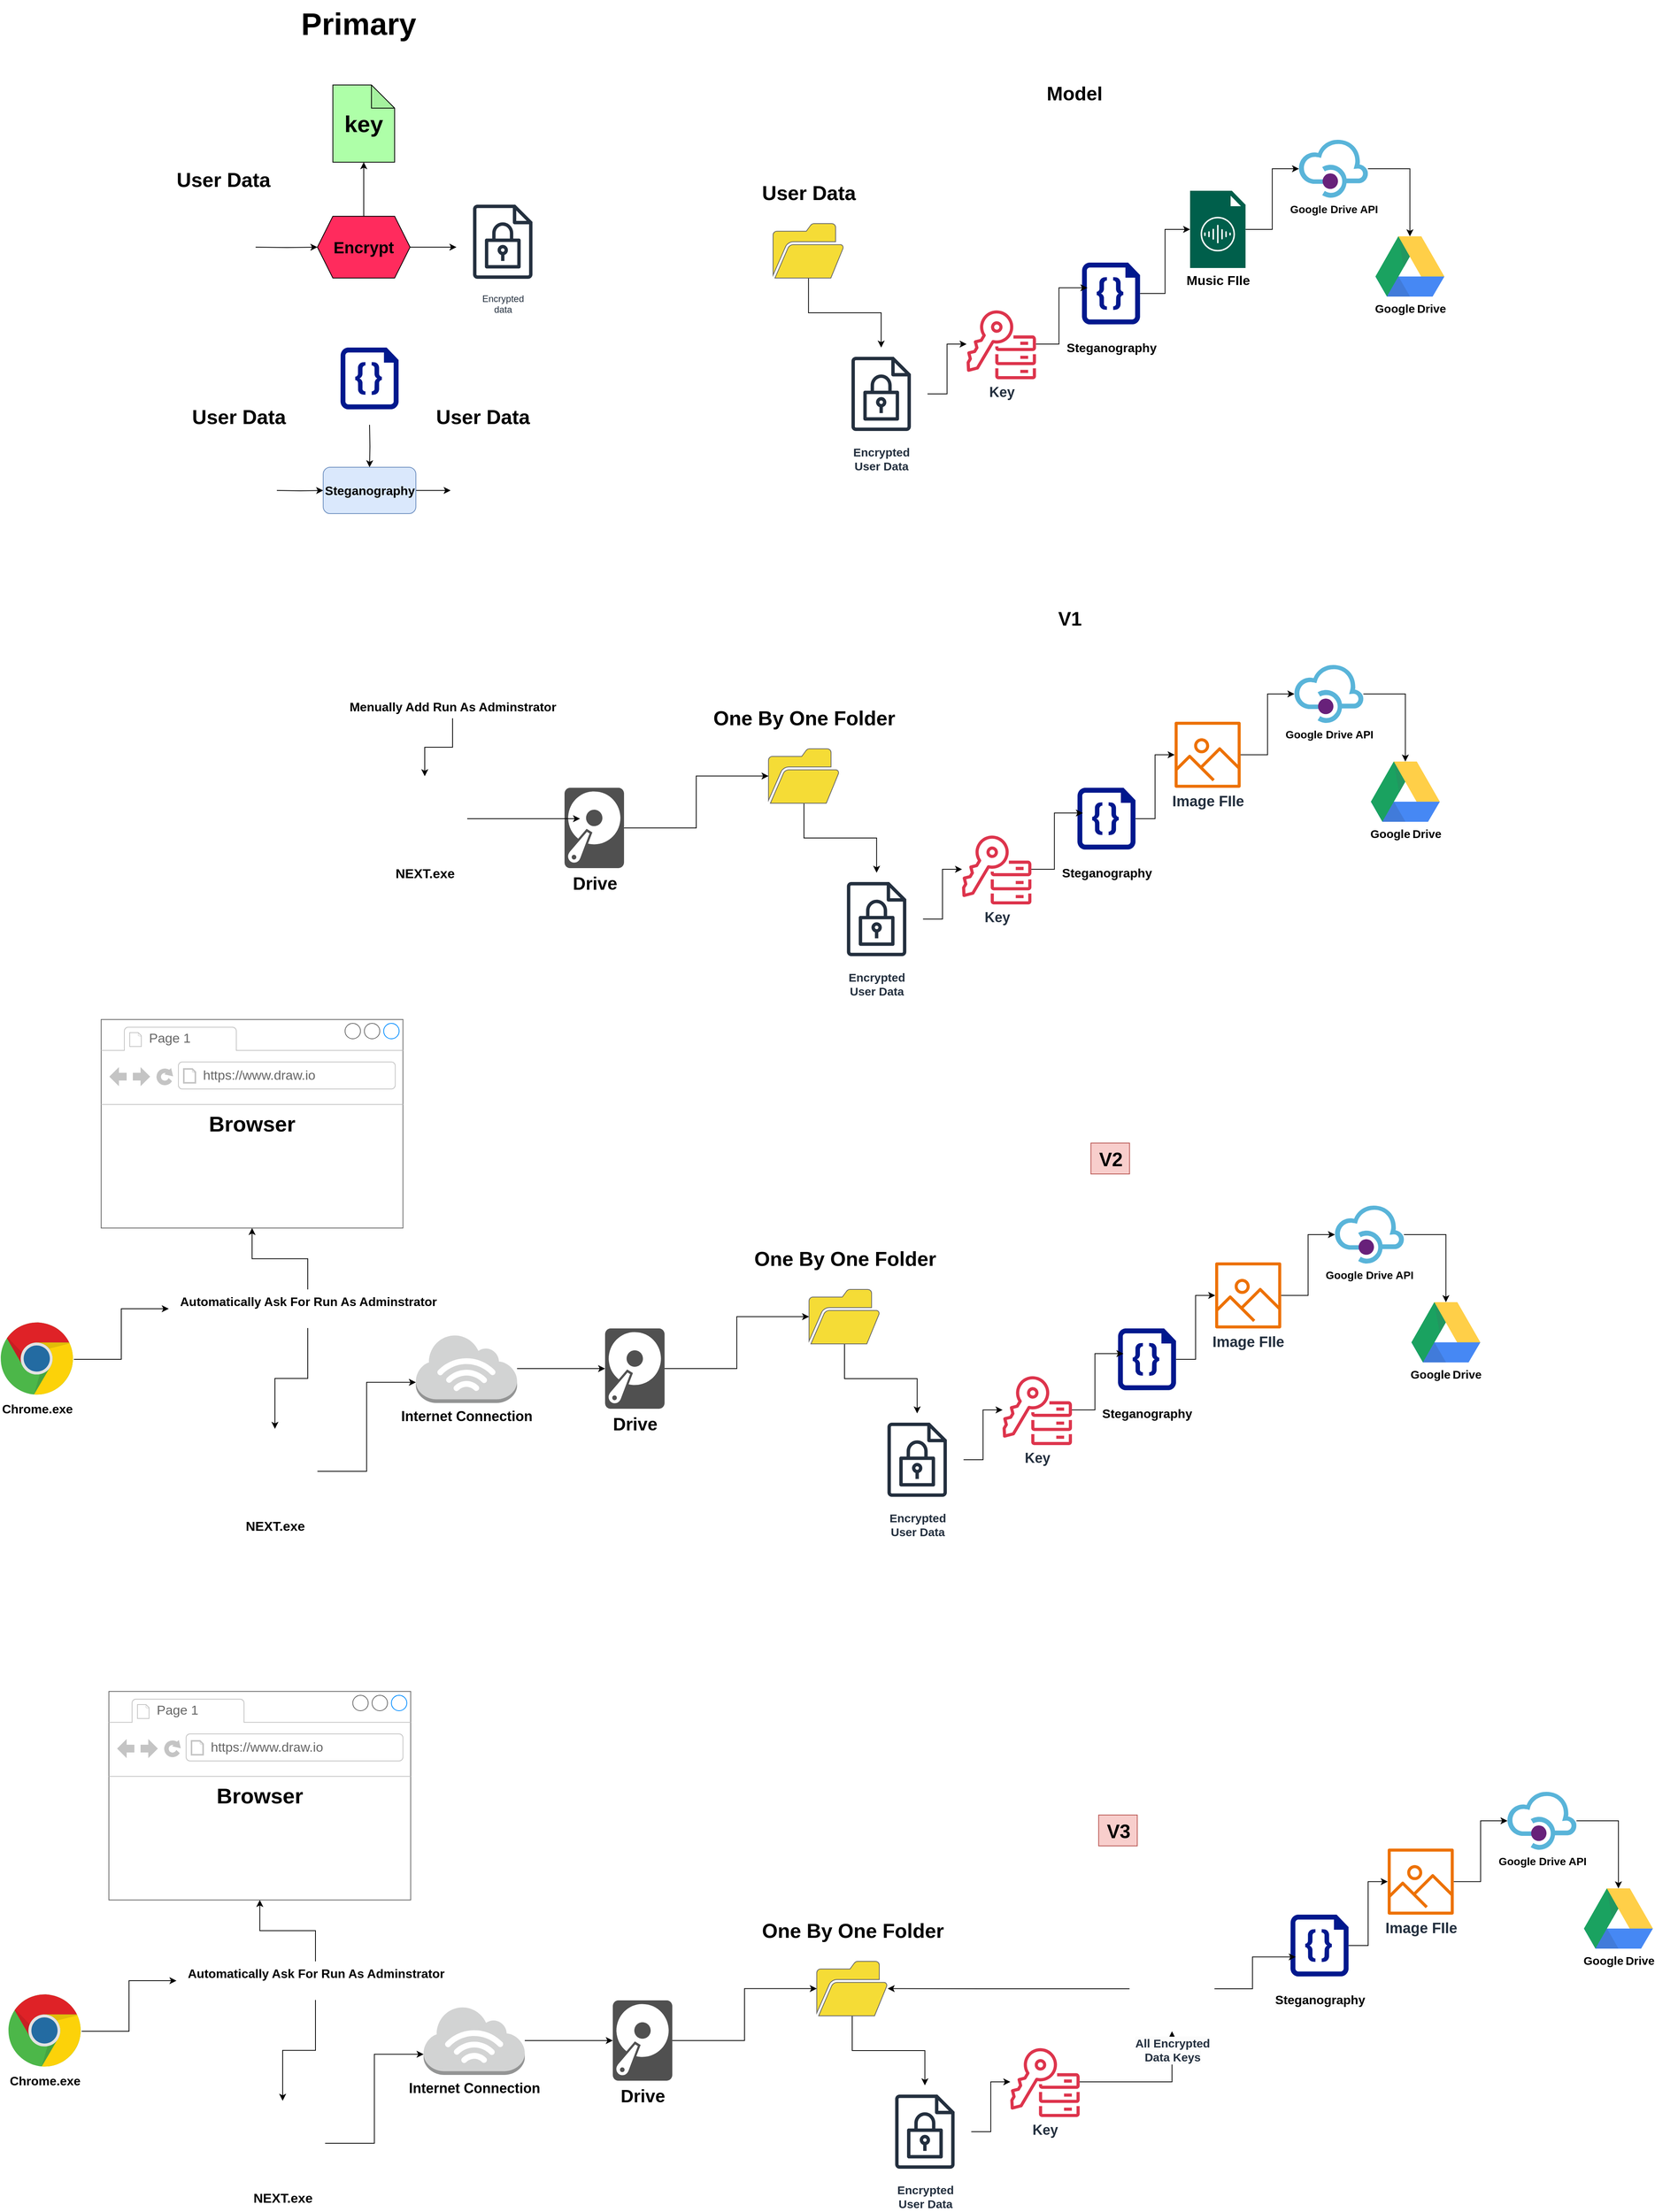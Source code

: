 <mxfile version="22.0.7" type="device">
  <diagram name="Page-1" id="-clLf1eDEEkG6juFfl46">
    <mxGraphModel dx="3003" dy="2209" grid="1" gridSize="10" guides="1" tooltips="1" connect="1" arrows="1" fold="1" page="1" pageScale="1" pageWidth="850" pageHeight="1100" math="0" shadow="0">
      <root>
        <mxCell id="0" />
        <mxCell id="1" parent="0" />
        <mxCell id="Fi1VEAa8KatOQCvsPIws-4" style="edgeStyle=orthogonalEdgeStyle;rounded=0;orthogonalLoop=1;jettySize=auto;html=1;exitX=1;exitY=0.5;exitDx=0;exitDy=0;entryX=0;entryY=0.5;entryDx=0;entryDy=0;" parent="1" target="Fi1VEAa8KatOQCvsPIws-3" edge="1">
          <mxGeometry relative="1" as="geometry">
            <mxPoint x="260" y="150" as="sourcePoint" />
          </mxGeometry>
        </mxCell>
        <mxCell id="Fi1VEAa8KatOQCvsPIws-5" style="edgeStyle=orthogonalEdgeStyle;rounded=0;orthogonalLoop=1;jettySize=auto;html=1;" parent="1" source="Fi1VEAa8KatOQCvsPIws-3" edge="1">
          <mxGeometry relative="1" as="geometry">
            <mxPoint x="400" y="40" as="targetPoint" />
          </mxGeometry>
        </mxCell>
        <mxCell id="-OoPqi2KjpX0J7DmixHS-4" value="" style="edgeStyle=orthogonalEdgeStyle;rounded=0;orthogonalLoop=1;jettySize=auto;html=1;" parent="1" source="Fi1VEAa8KatOQCvsPIws-3" edge="1">
          <mxGeometry relative="1" as="geometry">
            <mxPoint x="520.0" y="150" as="targetPoint" />
          </mxGeometry>
        </mxCell>
        <mxCell id="Fi1VEAa8KatOQCvsPIws-3" value="&lt;font style=&quot;font-size: 21px;&quot;&gt;&lt;b&gt;Encrypt&lt;/b&gt;&lt;/font&gt;" style="shape=hexagon;perimeter=hexagonPerimeter2;whiteSpace=wrap;html=1;fixedSize=1;fillColor=#FF2B5D;" parent="1" vertex="1">
          <mxGeometry x="340" y="110" width="120" height="80" as="geometry" />
        </mxCell>
        <mxCell id="Fi1VEAa8KatOQCvsPIws-8" value="&lt;font style=&quot;font-size: 30px;&quot;&gt;&lt;b&gt;key&lt;/b&gt;&lt;/font&gt;" style="shape=note;whiteSpace=wrap;html=1;backgroundOutline=1;darkOpacity=0.05;fillColor=#AEFFA8;" parent="1" vertex="1">
          <mxGeometry x="360" y="-60" width="80" height="100" as="geometry" />
        </mxCell>
        <mxCell id="-OoPqi2KjpX0J7DmixHS-9" value="" style="edgeStyle=orthogonalEdgeStyle;rounded=0;orthogonalLoop=1;jettySize=auto;html=1;" parent="1" target="-OoPqi2KjpX0J7DmixHS-8" edge="1">
          <mxGeometry relative="1" as="geometry">
            <mxPoint x="287.5" y="465" as="sourcePoint" />
          </mxGeometry>
        </mxCell>
        <mxCell id="-OoPqi2KjpX0J7DmixHS-10" value="" style="edgeStyle=orthogonalEdgeStyle;rounded=0;orthogonalLoop=1;jettySize=auto;html=1;" parent="1" target="-OoPqi2KjpX0J7DmixHS-8" edge="1">
          <mxGeometry relative="1" as="geometry">
            <mxPoint x="407.5" y="380" as="sourcePoint" />
          </mxGeometry>
        </mxCell>
        <mxCell id="-OoPqi2KjpX0J7DmixHS-12" value="" style="edgeStyle=orthogonalEdgeStyle;rounded=0;orthogonalLoop=1;jettySize=auto;html=1;" parent="1" source="-OoPqi2KjpX0J7DmixHS-8" edge="1">
          <mxGeometry relative="1" as="geometry">
            <mxPoint x="512.5" y="465" as="targetPoint" />
          </mxGeometry>
        </mxCell>
        <mxCell id="-OoPqi2KjpX0J7DmixHS-8" value="&lt;b&gt;&lt;font style=&quot;font-size: 16px;&quot;&gt;Steganography&lt;/font&gt;&lt;/b&gt;" style="rounded=1;whiteSpace=wrap;html=1;fillColor=#dae8fc;strokeColor=#6c8ebf;" parent="1" vertex="1">
          <mxGeometry x="347.5" y="435" width="120" height="60" as="geometry" />
        </mxCell>
        <mxCell id="-OoPqi2KjpX0J7DmixHS-13" value="" style="shape=image;html=1;verticalAlign=top;verticalLabelPosition=bottom;labelBackgroundColor=#ffffff;imageAspect=0;aspect=fixed;image=https://cdn2.iconfinder.com/data/icons/boxicons-solid-vol-2/24/bxs-file-png-128.png" parent="1" vertex="1">
          <mxGeometry x="159.5" y="77" width="128" height="128" as="geometry" />
        </mxCell>
        <mxCell id="-OoPqi2KjpX0J7DmixHS-14" value="&lt;font style=&quot;font-size: 26px;&quot;&gt;&lt;b&gt;User Data&lt;/b&gt;&lt;/font&gt;" style="text;html=1;align=center;verticalAlign=middle;resizable=0;points=[];autosize=1;strokeColor=none;fillColor=none;" parent="1" vertex="1">
          <mxGeometry x="147.5" y="43" width="140" height="40" as="geometry" />
        </mxCell>
        <mxCell id="-OoPqi2KjpX0J7DmixHS-16" value="Encrypted&#xa;data" style="sketch=0;outlineConnect=0;fontColor=#232F3E;gradientColor=none;strokeColor=#232F3E;fillColor=#ffffff;dashed=0;verticalLabelPosition=bottom;verticalAlign=top;align=center;html=1;fontSize=12;fontStyle=0;aspect=fixed;shape=mxgraph.aws4.resourceIcon;resIcon=mxgraph.aws4.encrypted_data;" parent="1" vertex="1">
          <mxGeometry x="520" y="83" width="120" height="120" as="geometry" />
        </mxCell>
        <mxCell id="-OoPqi2KjpX0J7DmixHS-19" value="" style="shape=image;html=1;verticalAlign=top;verticalLabelPosition=bottom;labelBackgroundColor=#ffffff;imageAspect=0;aspect=fixed;image=https://cdn2.iconfinder.com/data/icons/boxicons-solid-vol-2/24/bxs-file-png-128.png" parent="1" vertex="1">
          <mxGeometry x="180" y="390" width="128" height="128" as="geometry" />
        </mxCell>
        <mxCell id="-OoPqi2KjpX0J7DmixHS-20" value="&lt;font style=&quot;font-size: 26px;&quot;&gt;&lt;b&gt;User Data&lt;/b&gt;&lt;/font&gt;" style="text;html=1;align=center;verticalAlign=middle;resizable=0;points=[];autosize=1;strokeColor=none;fillColor=none;" parent="1" vertex="1">
          <mxGeometry x="168" y="350" width="140" height="40" as="geometry" />
        </mxCell>
        <mxCell id="-OoPqi2KjpX0J7DmixHS-21" value="" style="sketch=0;aspect=fixed;pointerEvents=1;shadow=0;dashed=0;html=1;strokeColor=none;labelPosition=center;verticalLabelPosition=bottom;verticalAlign=top;align=center;fillColor=#00188D;shape=mxgraph.azure.code_file" parent="1" vertex="1">
          <mxGeometry x="369.9" y="280" width="75.2" height="80" as="geometry" />
        </mxCell>
        <mxCell id="-OoPqi2KjpX0J7DmixHS-22" value="" style="shape=image;html=1;verticalAlign=top;verticalLabelPosition=bottom;labelBackgroundColor=#ffffff;imageAspect=0;aspect=fixed;image=https://cdn2.iconfinder.com/data/icons/boxicons-solid-vol-2/24/bxs-file-png-128.png" parent="1" vertex="1">
          <mxGeometry x="496" y="390" width="128" height="128" as="geometry" />
        </mxCell>
        <mxCell id="-OoPqi2KjpX0J7DmixHS-23" value="&lt;font style=&quot;font-size: 26px;&quot;&gt;&lt;b&gt;User Data&lt;/b&gt;&lt;/font&gt;" style="text;html=1;align=center;verticalAlign=middle;resizable=0;points=[];autosize=1;strokeColor=none;fillColor=none;" parent="1" vertex="1">
          <mxGeometry x="484" y="350" width="140" height="40" as="geometry" />
        </mxCell>
        <mxCell id="-OoPqi2KjpX0J7DmixHS-24" value="&lt;span style=&quot;font-size: 25px;&quot;&gt;&lt;b&gt;Model&lt;br&gt;&lt;/b&gt;&lt;/span&gt;" style="text;html=1;align=center;verticalAlign=middle;resizable=0;points=[];autosize=1;strokeColor=none;fillColor=none;" parent="1" vertex="1">
          <mxGeometry x="1270" y="-70" width="100" height="40" as="geometry" />
        </mxCell>
        <mxCell id="-OoPqi2KjpX0J7DmixHS-27" value="&lt;font style=&quot;font-size: 26px;&quot;&gt;&lt;b&gt;User Data&lt;/b&gt;&lt;/font&gt;" style="text;html=1;align=center;verticalAlign=middle;resizable=0;points=[];autosize=1;strokeColor=none;fillColor=none;" parent="1" vertex="1">
          <mxGeometry x="905.9" y="60" width="140" height="40" as="geometry" />
        </mxCell>
        <mxCell id="B8PgsjI4pzTaqiPIlNJ4-8" style="edgeStyle=orthogonalEdgeStyle;rounded=0;orthogonalLoop=1;jettySize=auto;html=1;" parent="1" source="-OoPqi2KjpX0J7DmixHS-28" target="B8PgsjI4pzTaqiPIlNJ4-2" edge="1">
          <mxGeometry relative="1" as="geometry" />
        </mxCell>
        <mxCell id="-OoPqi2KjpX0J7DmixHS-28" value="&lt;b style=&quot;font-size: 15px;&quot;&gt;Encrypted&lt;br&gt;User Data&lt;br&gt;&lt;/b&gt;" style="sketch=0;outlineConnect=0;fontColor=#232F3E;gradientColor=none;strokeColor=#232F3E;fillColor=#ffffff;dashed=0;verticalLabelPosition=bottom;verticalAlign=top;align=center;html=1;fontSize=12;fontStyle=0;aspect=fixed;shape=mxgraph.aws4.resourceIcon;resIcon=mxgraph.aws4.encrypted_data;" parent="1" vertex="1">
          <mxGeometry x="1010" y="280" width="120" height="120" as="geometry" />
        </mxCell>
        <mxCell id="B8PgsjI4pzTaqiPIlNJ4-11" style="edgeStyle=orthogonalEdgeStyle;rounded=0;orthogonalLoop=1;jettySize=auto;html=1;" parent="1" source="-OoPqi2KjpX0J7DmixHS-30" target="B8PgsjI4pzTaqiPIlNJ4-10" edge="1">
          <mxGeometry relative="1" as="geometry" />
        </mxCell>
        <mxCell id="-OoPqi2KjpX0J7DmixHS-30" value="&lt;br&gt;&lt;b style=&quot;border-color: var(--border-color); color: rgb(0, 0, 0); font-family: Helvetica; font-size: 12px; font-style: normal; font-variant-ligatures: normal; font-variant-caps: normal; letter-spacing: normal; orphans: 2; text-align: center; text-indent: 0px; text-transform: none; widows: 2; word-spacing: 0px; -webkit-text-stroke-width: 0px; background-color: rgb(251, 251, 251); text-decoration-thickness: initial; text-decoration-style: initial; text-decoration-color: initial;&quot;&gt;&lt;font style=&quot;border-color: var(--border-color); font-size: 16px;&quot;&gt;Steganography&lt;/font&gt;&lt;/b&gt;" style="sketch=0;aspect=fixed;pointerEvents=1;shadow=0;dashed=0;html=1;strokeColor=none;labelPosition=center;verticalLabelPosition=bottom;verticalAlign=top;align=center;fillColor=#00188D;shape=mxgraph.azure.code_file" parent="1" vertex="1">
          <mxGeometry x="1330" y="170" width="75.2" height="80" as="geometry" />
        </mxCell>
        <mxCell id="B8PgsjI4pzTaqiPIlNJ4-9" style="edgeStyle=orthogonalEdgeStyle;rounded=0;orthogonalLoop=1;jettySize=auto;html=1;entryX=0.094;entryY=0.408;entryDx=0;entryDy=0;entryPerimeter=0;" parent="1" source="B8PgsjI4pzTaqiPIlNJ4-2" target="-OoPqi2KjpX0J7DmixHS-30" edge="1">
          <mxGeometry relative="1" as="geometry">
            <mxPoint x="1225.5" y="130" as="targetPoint" />
          </mxGeometry>
        </mxCell>
        <mxCell id="B8PgsjI4pzTaqiPIlNJ4-2" value="&lt;span style=&quot;font-size: 18px;&quot;&gt;&lt;b&gt;Key&lt;/b&gt;&lt;/span&gt;" style="sketch=0;outlineConnect=0;fontColor=#232F3E;gradientColor=none;fillColor=#DD344C;strokeColor=none;dashed=0;verticalLabelPosition=bottom;verticalAlign=top;align=center;html=1;fontSize=12;fontStyle=0;aspect=fixed;pointerEvents=1;shape=mxgraph.aws4.key_management_service_external_key_store;" parent="1" vertex="1">
          <mxGeometry x="1180" y="230" width="91" height="91" as="geometry" />
        </mxCell>
        <mxCell id="m_yjS75Oey8v7s3om1p4-1" style="edgeStyle=orthogonalEdgeStyle;rounded=0;orthogonalLoop=1;jettySize=auto;html=1;" parent="1" source="B8PgsjI4pzTaqiPIlNJ4-10" target="B8PgsjI4pzTaqiPIlNJ4-12" edge="1">
          <mxGeometry relative="1" as="geometry" />
        </mxCell>
        <mxCell id="B8PgsjI4pzTaqiPIlNJ4-10" value="&lt;b&gt;&lt;font style=&quot;font-size: 17px;&quot;&gt;Music FIle&lt;/font&gt;&lt;/b&gt;" style="sketch=0;pointerEvents=1;shadow=0;dashed=0;html=1;strokeColor=none;fillColor=#005F4B;labelPosition=center;verticalLabelPosition=bottom;verticalAlign=top;align=center;outlineConnect=0;shape=mxgraph.veeam2.audio_file;" parent="1" vertex="1">
          <mxGeometry x="1470" y="77" width="71.79" height="100" as="geometry" />
        </mxCell>
        <mxCell id="m_yjS75Oey8v7s3om1p4-3" style="edgeStyle=orthogonalEdgeStyle;rounded=0;orthogonalLoop=1;jettySize=auto;html=1;" parent="1" source="B8PgsjI4pzTaqiPIlNJ4-12" target="m_yjS75Oey8v7s3om1p4-2" edge="1">
          <mxGeometry relative="1" as="geometry" />
        </mxCell>
        <mxCell id="B8PgsjI4pzTaqiPIlNJ4-12" value="&lt;b&gt;&lt;font style=&quot;font-size: 14px;&quot;&gt;Google Drive API&lt;/font&gt;&lt;/b&gt;" style="image;sketch=0;aspect=fixed;html=1;points=[];align=center;fontSize=12;image=img/lib/mscae/API_Management.svg;" parent="1" vertex="1">
          <mxGeometry x="1611" y="11" width="89.29" height="75" as="geometry" />
        </mxCell>
        <mxCell id="m_yjS75Oey8v7s3om1p4-2" value="&lt;b&gt;&lt;font style=&quot;font-size: 15px;&quot;&gt;Google&lt;/font&gt;&lt;font size=&quot;1&quot; style=&quot;&quot;&gt; &lt;/font&gt;&lt;font style=&quot;font-size: 15px;&quot;&gt;Drive&lt;/font&gt;&lt;/b&gt;" style="dashed=0;outlineConnect=0;html=1;align=center;labelPosition=center;verticalLabelPosition=bottom;verticalAlign=top;shape=mxgraph.weblogos.google_drive" parent="1" vertex="1">
          <mxGeometry x="1710" y="136" width="89.3" height="78" as="geometry" />
        </mxCell>
        <mxCell id="u2ZIEMa_aCcwXYJDqzPm-2" style="edgeStyle=orthogonalEdgeStyle;rounded=0;orthogonalLoop=1;jettySize=auto;html=1;" parent="1" source="u2ZIEMa_aCcwXYJDqzPm-1" target="-OoPqi2KjpX0J7DmixHS-28" edge="1">
          <mxGeometry relative="1" as="geometry" />
        </mxCell>
        <mxCell id="u2ZIEMa_aCcwXYJDqzPm-1" value="" style="sketch=0;pointerEvents=1;shadow=0;dashed=0;html=1;strokeColor=#666666;fillColor=#F5DC36;labelPosition=center;verticalLabelPosition=bottom;verticalAlign=top;outlineConnect=0;align=center;shape=mxgraph.office.concepts.folder_open;fontColor=#333333;" parent="1" vertex="1">
          <mxGeometry x="930" y="119.5" width="91.81" height="70.5" as="geometry" />
        </mxCell>
        <mxCell id="R-Ji7351PkL93z1LYaUc-1" value="&lt;span style=&quot;font-size: 25px;&quot;&gt;&lt;b&gt;V1&lt;br&gt;&lt;/b&gt;&lt;/span&gt;" style="text;html=1;align=center;verticalAlign=middle;resizable=0;points=[];autosize=1;strokeColor=none;fillColor=none;" vertex="1" parent="1">
          <mxGeometry x="1289.1" y="610" width="50" height="40" as="geometry" />
        </mxCell>
        <mxCell id="R-Ji7351PkL93z1LYaUc-2" value="&lt;span style=&quot;font-size: 26px;&quot;&gt;&lt;b&gt;One By One Folder&lt;/b&gt;&lt;/span&gt;" style="text;html=1;align=center;verticalAlign=middle;resizable=0;points=[];autosize=1;strokeColor=none;fillColor=none;" vertex="1" parent="1">
          <mxGeometry x="840" y="740" width="260" height="40" as="geometry" />
        </mxCell>
        <mxCell id="R-Ji7351PkL93z1LYaUc-3" style="edgeStyle=orthogonalEdgeStyle;rounded=0;orthogonalLoop=1;jettySize=auto;html=1;" edge="1" parent="1" source="R-Ji7351PkL93z1LYaUc-4" target="R-Ji7351PkL93z1LYaUc-8">
          <mxGeometry relative="1" as="geometry" />
        </mxCell>
        <mxCell id="R-Ji7351PkL93z1LYaUc-4" value="&lt;b style=&quot;font-size: 15px;&quot;&gt;Encrypted&lt;br&gt;User Data&lt;br&gt;&lt;/b&gt;" style="sketch=0;outlineConnect=0;fontColor=#232F3E;gradientColor=none;strokeColor=#232F3E;fillColor=#ffffff;dashed=0;verticalLabelPosition=bottom;verticalAlign=top;align=center;html=1;fontSize=12;fontStyle=0;aspect=fixed;shape=mxgraph.aws4.resourceIcon;resIcon=mxgraph.aws4.encrypted_data;" vertex="1" parent="1">
          <mxGeometry x="1004.1" y="960" width="120" height="120" as="geometry" />
        </mxCell>
        <mxCell id="R-Ji7351PkL93z1LYaUc-20" style="edgeStyle=orthogonalEdgeStyle;rounded=0;orthogonalLoop=1;jettySize=auto;html=1;" edge="1" parent="1" source="R-Ji7351PkL93z1LYaUc-6" target="R-Ji7351PkL93z1LYaUc-18">
          <mxGeometry relative="1" as="geometry" />
        </mxCell>
        <mxCell id="R-Ji7351PkL93z1LYaUc-6" value="&lt;br&gt;&lt;b style=&quot;border-color: var(--border-color); color: rgb(0, 0, 0); font-family: Helvetica; font-size: 12px; font-style: normal; font-variant-ligatures: normal; font-variant-caps: normal; letter-spacing: normal; orphans: 2; text-align: center; text-indent: 0px; text-transform: none; widows: 2; word-spacing: 0px; -webkit-text-stroke-width: 0px; background-color: rgb(251, 251, 251); text-decoration-thickness: initial; text-decoration-style: initial; text-decoration-color: initial;&quot;&gt;&lt;font style=&quot;border-color: var(--border-color); font-size: 16px;&quot;&gt;Steganography&lt;/font&gt;&lt;/b&gt;" style="sketch=0;aspect=fixed;pointerEvents=1;shadow=0;dashed=0;html=1;strokeColor=none;labelPosition=center;verticalLabelPosition=bottom;verticalAlign=top;align=center;fillColor=#00188D;shape=mxgraph.azure.code_file" vertex="1" parent="1">
          <mxGeometry x="1324.1" y="850" width="75.2" height="80" as="geometry" />
        </mxCell>
        <mxCell id="R-Ji7351PkL93z1LYaUc-7" style="edgeStyle=orthogonalEdgeStyle;rounded=0;orthogonalLoop=1;jettySize=auto;html=1;entryX=0.094;entryY=0.408;entryDx=0;entryDy=0;entryPerimeter=0;" edge="1" parent="1" source="R-Ji7351PkL93z1LYaUc-8" target="R-Ji7351PkL93z1LYaUc-6">
          <mxGeometry relative="1" as="geometry">
            <mxPoint x="1219.6" y="810" as="targetPoint" />
          </mxGeometry>
        </mxCell>
        <mxCell id="R-Ji7351PkL93z1LYaUc-8" value="&lt;span style=&quot;font-size: 18px;&quot;&gt;&lt;b&gt;Key&lt;/b&gt;&lt;/span&gt;" style="sketch=0;outlineConnect=0;fontColor=#232F3E;gradientColor=none;fillColor=#DD344C;strokeColor=none;dashed=0;verticalLabelPosition=bottom;verticalAlign=top;align=center;html=1;fontSize=12;fontStyle=0;aspect=fixed;pointerEvents=1;shape=mxgraph.aws4.key_management_service_external_key_store;" vertex="1" parent="1">
          <mxGeometry x="1174.1" y="910" width="91" height="91" as="geometry" />
        </mxCell>
        <mxCell id="R-Ji7351PkL93z1LYaUc-11" style="edgeStyle=orthogonalEdgeStyle;rounded=0;orthogonalLoop=1;jettySize=auto;html=1;" edge="1" parent="1" source="R-Ji7351PkL93z1LYaUc-12" target="R-Ji7351PkL93z1LYaUc-13">
          <mxGeometry relative="1" as="geometry" />
        </mxCell>
        <mxCell id="R-Ji7351PkL93z1LYaUc-12" value="&lt;b&gt;&lt;font style=&quot;font-size: 14px;&quot;&gt;Google Drive API&lt;/font&gt;&lt;/b&gt;" style="image;sketch=0;aspect=fixed;html=1;points=[];align=center;fontSize=12;image=img/lib/mscae/API_Management.svg;" vertex="1" parent="1">
          <mxGeometry x="1605.1" y="691" width="89.29" height="75" as="geometry" />
        </mxCell>
        <mxCell id="R-Ji7351PkL93z1LYaUc-13" value="&lt;b&gt;&lt;font style=&quot;font-size: 15px;&quot;&gt;Google&lt;/font&gt;&lt;font size=&quot;1&quot; style=&quot;&quot;&gt; &lt;/font&gt;&lt;font style=&quot;font-size: 15px;&quot;&gt;Drive&lt;/font&gt;&lt;/b&gt;" style="dashed=0;outlineConnect=0;html=1;align=center;labelPosition=center;verticalLabelPosition=bottom;verticalAlign=top;shape=mxgraph.weblogos.google_drive" vertex="1" parent="1">
          <mxGeometry x="1704.1" y="816" width="89.3" height="78" as="geometry" />
        </mxCell>
        <mxCell id="R-Ji7351PkL93z1LYaUc-14" style="edgeStyle=orthogonalEdgeStyle;rounded=0;orthogonalLoop=1;jettySize=auto;html=1;" edge="1" parent="1" source="R-Ji7351PkL93z1LYaUc-15" target="R-Ji7351PkL93z1LYaUc-4">
          <mxGeometry relative="1" as="geometry" />
        </mxCell>
        <mxCell id="R-Ji7351PkL93z1LYaUc-15" value="" style="sketch=0;pointerEvents=1;shadow=0;dashed=0;html=1;strokeColor=#666666;fillColor=#F5DC36;labelPosition=center;verticalLabelPosition=bottom;verticalAlign=top;outlineConnect=0;align=center;shape=mxgraph.office.concepts.folder_open;fontColor=#333333;" vertex="1" parent="1">
          <mxGeometry x="924.1" y="799.5" width="91.81" height="70.5" as="geometry" />
        </mxCell>
        <mxCell id="R-Ji7351PkL93z1LYaUc-17" style="edgeStyle=orthogonalEdgeStyle;rounded=0;orthogonalLoop=1;jettySize=auto;html=1;" edge="1" parent="1" source="R-Ji7351PkL93z1LYaUc-16" target="R-Ji7351PkL93z1LYaUc-15">
          <mxGeometry relative="1" as="geometry" />
        </mxCell>
        <mxCell id="R-Ji7351PkL93z1LYaUc-16" value="&lt;b&gt;&lt;font style=&quot;font-size: 23px;&quot;&gt;Drive&lt;/font&gt;&lt;/b&gt;" style="sketch=0;pointerEvents=1;shadow=0;dashed=0;html=1;strokeColor=none;fillColor=#505050;labelPosition=center;verticalLabelPosition=bottom;verticalAlign=top;outlineConnect=0;align=center;shape=mxgraph.office.devices.hard_disk;" vertex="1" parent="1">
          <mxGeometry x="660" y="850" width="77.04" height="104" as="geometry" />
        </mxCell>
        <mxCell id="R-Ji7351PkL93z1LYaUc-21" style="edgeStyle=orthogonalEdgeStyle;rounded=0;orthogonalLoop=1;jettySize=auto;html=1;" edge="1" parent="1" source="R-Ji7351PkL93z1LYaUc-18" target="R-Ji7351PkL93z1LYaUc-12">
          <mxGeometry relative="1" as="geometry" />
        </mxCell>
        <mxCell id="R-Ji7351PkL93z1LYaUc-18" value="&lt;b&gt;&lt;font style=&quot;font-size: 19px;&quot;&gt;Image FIle&lt;/font&gt;&lt;/b&gt;" style="sketch=0;outlineConnect=0;fontColor=#232F3E;gradientColor=none;fillColor=#ED7100;strokeColor=none;dashed=0;verticalLabelPosition=bottom;verticalAlign=top;align=center;html=1;fontSize=12;fontStyle=0;aspect=fixed;pointerEvents=1;shape=mxgraph.aws4.container_registry_image;" vertex="1" parent="1">
          <mxGeometry x="1450" y="764.5" width="85.5" height="85.5" as="geometry" />
        </mxCell>
        <mxCell id="R-Ji7351PkL93z1LYaUc-24" value="&lt;span style=&quot;font-size: 25px;&quot;&gt;&lt;b&gt;V2&lt;br&gt;&lt;/b&gt;&lt;/span&gt;" style="text;html=1;align=center;verticalAlign=middle;resizable=0;points=[];autosize=1;strokeColor=#b85450;fillColor=#f8cecc;" vertex="1" parent="1">
          <mxGeometry x="1341.6" y="1310" width="50" height="40" as="geometry" />
        </mxCell>
        <mxCell id="R-Ji7351PkL93z1LYaUc-25" value="&lt;span style=&quot;font-size: 26px;&quot;&gt;&lt;b&gt;One By One Folder&lt;/b&gt;&lt;/span&gt;" style="text;html=1;align=center;verticalAlign=middle;resizable=0;points=[];autosize=1;strokeColor=none;fillColor=none;" vertex="1" parent="1">
          <mxGeometry x="892.5" y="1440" width="260" height="40" as="geometry" />
        </mxCell>
        <mxCell id="R-Ji7351PkL93z1LYaUc-26" style="edgeStyle=orthogonalEdgeStyle;rounded=0;orthogonalLoop=1;jettySize=auto;html=1;" edge="1" parent="1" source="R-Ji7351PkL93z1LYaUc-27" target="R-Ji7351PkL93z1LYaUc-31">
          <mxGeometry relative="1" as="geometry" />
        </mxCell>
        <mxCell id="R-Ji7351PkL93z1LYaUc-27" value="&lt;b style=&quot;font-size: 15px;&quot;&gt;Encrypted&lt;br&gt;User Data&lt;br&gt;&lt;/b&gt;" style="sketch=0;outlineConnect=0;fontColor=#232F3E;gradientColor=none;strokeColor=#232F3E;fillColor=#ffffff;dashed=0;verticalLabelPosition=bottom;verticalAlign=top;align=center;html=1;fontSize=12;fontStyle=0;aspect=fixed;shape=mxgraph.aws4.resourceIcon;resIcon=mxgraph.aws4.encrypted_data;" vertex="1" parent="1">
          <mxGeometry x="1056.6" y="1660" width="120" height="120" as="geometry" />
        </mxCell>
        <mxCell id="R-Ji7351PkL93z1LYaUc-28" style="edgeStyle=orthogonalEdgeStyle;rounded=0;orthogonalLoop=1;jettySize=auto;html=1;" edge="1" parent="1" source="R-Ji7351PkL93z1LYaUc-29" target="R-Ji7351PkL93z1LYaUc-40">
          <mxGeometry relative="1" as="geometry" />
        </mxCell>
        <mxCell id="R-Ji7351PkL93z1LYaUc-29" value="&lt;br&gt;&lt;b style=&quot;border-color: var(--border-color); color: rgb(0, 0, 0); font-family: Helvetica; font-size: 12px; font-style: normal; font-variant-ligatures: normal; font-variant-caps: normal; letter-spacing: normal; orphans: 2; text-align: center; text-indent: 0px; text-transform: none; widows: 2; word-spacing: 0px; -webkit-text-stroke-width: 0px; background-color: rgb(251, 251, 251); text-decoration-thickness: initial; text-decoration-style: initial; text-decoration-color: initial;&quot;&gt;&lt;font style=&quot;border-color: var(--border-color); font-size: 16px;&quot;&gt;Steganography&lt;/font&gt;&lt;/b&gt;" style="sketch=0;aspect=fixed;pointerEvents=1;shadow=0;dashed=0;html=1;strokeColor=none;labelPosition=center;verticalLabelPosition=bottom;verticalAlign=top;align=center;fillColor=#00188D;shape=mxgraph.azure.code_file" vertex="1" parent="1">
          <mxGeometry x="1376.6" y="1550" width="75.2" height="80" as="geometry" />
        </mxCell>
        <mxCell id="R-Ji7351PkL93z1LYaUc-30" style="edgeStyle=orthogonalEdgeStyle;rounded=0;orthogonalLoop=1;jettySize=auto;html=1;entryX=0.094;entryY=0.408;entryDx=0;entryDy=0;entryPerimeter=0;" edge="1" parent="1" source="R-Ji7351PkL93z1LYaUc-31" target="R-Ji7351PkL93z1LYaUc-29">
          <mxGeometry relative="1" as="geometry">
            <mxPoint x="1272.1" y="1510" as="targetPoint" />
          </mxGeometry>
        </mxCell>
        <mxCell id="R-Ji7351PkL93z1LYaUc-31" value="&lt;span style=&quot;font-size: 18px;&quot;&gt;&lt;b&gt;Key&lt;/b&gt;&lt;/span&gt;" style="sketch=0;outlineConnect=0;fontColor=#232F3E;gradientColor=none;fillColor=#DD344C;strokeColor=none;dashed=0;verticalLabelPosition=bottom;verticalAlign=top;align=center;html=1;fontSize=12;fontStyle=0;aspect=fixed;pointerEvents=1;shape=mxgraph.aws4.key_management_service_external_key_store;" vertex="1" parent="1">
          <mxGeometry x="1226.6" y="1610" width="91" height="91" as="geometry" />
        </mxCell>
        <mxCell id="R-Ji7351PkL93z1LYaUc-32" style="edgeStyle=orthogonalEdgeStyle;rounded=0;orthogonalLoop=1;jettySize=auto;html=1;" edge="1" parent="1" source="R-Ji7351PkL93z1LYaUc-33" target="R-Ji7351PkL93z1LYaUc-34">
          <mxGeometry relative="1" as="geometry" />
        </mxCell>
        <mxCell id="R-Ji7351PkL93z1LYaUc-33" value="&lt;b&gt;&lt;font style=&quot;font-size: 14px;&quot;&gt;Google Drive API&lt;/font&gt;&lt;/b&gt;" style="image;sketch=0;aspect=fixed;html=1;points=[];align=center;fontSize=12;image=img/lib/mscae/API_Management.svg;" vertex="1" parent="1">
          <mxGeometry x="1657.6" y="1391" width="89.29" height="75" as="geometry" />
        </mxCell>
        <mxCell id="R-Ji7351PkL93z1LYaUc-34" value="&lt;b&gt;&lt;font style=&quot;font-size: 15px;&quot;&gt;Google&lt;/font&gt;&lt;font size=&quot;1&quot; style=&quot;&quot;&gt; &lt;/font&gt;&lt;font style=&quot;font-size: 15px;&quot;&gt;Drive&lt;/font&gt;&lt;/b&gt;" style="dashed=0;outlineConnect=0;html=1;align=center;labelPosition=center;verticalLabelPosition=bottom;verticalAlign=top;shape=mxgraph.weblogos.google_drive" vertex="1" parent="1">
          <mxGeometry x="1756.6" y="1516" width="89.3" height="78" as="geometry" />
        </mxCell>
        <mxCell id="R-Ji7351PkL93z1LYaUc-35" style="edgeStyle=orthogonalEdgeStyle;rounded=0;orthogonalLoop=1;jettySize=auto;html=1;" edge="1" parent="1" source="R-Ji7351PkL93z1LYaUc-36" target="R-Ji7351PkL93z1LYaUc-27">
          <mxGeometry relative="1" as="geometry" />
        </mxCell>
        <mxCell id="R-Ji7351PkL93z1LYaUc-36" value="" style="sketch=0;pointerEvents=1;shadow=0;dashed=0;html=1;strokeColor=#666666;fillColor=#F5DC36;labelPosition=center;verticalLabelPosition=bottom;verticalAlign=top;outlineConnect=0;align=center;shape=mxgraph.office.concepts.folder_open;fontColor=#333333;" vertex="1" parent="1">
          <mxGeometry x="976.6" y="1499.5" width="91.81" height="70.5" as="geometry" />
        </mxCell>
        <mxCell id="R-Ji7351PkL93z1LYaUc-37" style="edgeStyle=orthogonalEdgeStyle;rounded=0;orthogonalLoop=1;jettySize=auto;html=1;" edge="1" parent="1" source="R-Ji7351PkL93z1LYaUc-38" target="R-Ji7351PkL93z1LYaUc-36">
          <mxGeometry relative="1" as="geometry" />
        </mxCell>
        <mxCell id="R-Ji7351PkL93z1LYaUc-38" value="&lt;b&gt;&lt;font style=&quot;font-size: 23px;&quot;&gt;Drive&lt;/font&gt;&lt;/b&gt;" style="sketch=0;pointerEvents=1;shadow=0;dashed=0;html=1;strokeColor=none;fillColor=#505050;labelPosition=center;verticalLabelPosition=bottom;verticalAlign=top;outlineConnect=0;align=center;shape=mxgraph.office.devices.hard_disk;" vertex="1" parent="1">
          <mxGeometry x="712.5" y="1550" width="77.04" height="104" as="geometry" />
        </mxCell>
        <mxCell id="R-Ji7351PkL93z1LYaUc-39" style="edgeStyle=orthogonalEdgeStyle;rounded=0;orthogonalLoop=1;jettySize=auto;html=1;" edge="1" parent="1" source="R-Ji7351PkL93z1LYaUc-40" target="R-Ji7351PkL93z1LYaUc-33">
          <mxGeometry relative="1" as="geometry" />
        </mxCell>
        <mxCell id="R-Ji7351PkL93z1LYaUc-40" value="&lt;b&gt;&lt;font style=&quot;font-size: 19px;&quot;&gt;Image FIle&lt;/font&gt;&lt;/b&gt;" style="sketch=0;outlineConnect=0;fontColor=#232F3E;gradientColor=none;fillColor=#ED7100;strokeColor=none;dashed=0;verticalLabelPosition=bottom;verticalAlign=top;align=center;html=1;fontSize=12;fontStyle=0;aspect=fixed;pointerEvents=1;shape=mxgraph.aws4.container_registry_image;" vertex="1" parent="1">
          <mxGeometry x="1502.5" y="1464.5" width="85.5" height="85.5" as="geometry" />
        </mxCell>
        <mxCell id="R-Ji7351PkL93z1LYaUc-59" style="edgeStyle=orthogonalEdgeStyle;rounded=0;orthogonalLoop=1;jettySize=auto;html=1;" edge="1" parent="1" source="R-Ji7351PkL93z1LYaUc-42" target="R-Ji7351PkL93z1LYaUc-53">
          <mxGeometry relative="1" as="geometry" />
        </mxCell>
        <mxCell id="R-Ji7351PkL93z1LYaUc-60" style="edgeStyle=orthogonalEdgeStyle;rounded=0;orthogonalLoop=1;jettySize=auto;html=1;" edge="1" parent="1" source="R-Ji7351PkL93z1LYaUc-42" target="R-Ji7351PkL93z1LYaUc-55">
          <mxGeometry relative="1" as="geometry" />
        </mxCell>
        <mxCell id="R-Ji7351PkL93z1LYaUc-42" value="&lt;b&gt;&lt;font style=&quot;font-size: 16px;&quot;&gt;Automatically Ask For Run As Adminstrator&lt;br&gt;&lt;br&gt;&lt;/font&gt;&lt;/b&gt;" style="text;html=1;align=center;verticalAlign=middle;resizable=0;points=[];autosize=1;strokeColor=none;fillColor=none;" vertex="1" parent="1">
          <mxGeometry x="147.5" y="1499.5" width="360" height="50" as="geometry" />
        </mxCell>
        <mxCell id="R-Ji7351PkL93z1LYaUc-44" style="edgeStyle=orthogonalEdgeStyle;rounded=0;orthogonalLoop=1;jettySize=auto;html=1;" edge="1" parent="1" source="R-Ji7351PkL93z1LYaUc-43" target="R-Ji7351PkL93z1LYaUc-38">
          <mxGeometry relative="1" as="geometry" />
        </mxCell>
        <mxCell id="R-Ji7351PkL93z1LYaUc-43" value="&lt;b&gt;&lt;font style=&quot;font-size: 18px;&quot;&gt;Internet Connection&lt;/font&gt;&lt;/b&gt;" style="outlineConnect=0;dashed=0;verticalLabelPosition=bottom;verticalAlign=top;align=center;html=1;shape=mxgraph.aws3.internet_3;fillColor=#D2D3D3;gradientColor=none;" vertex="1" parent="1">
          <mxGeometry x="467.5" y="1557.5" width="131.03" height="89" as="geometry" />
        </mxCell>
        <mxCell id="R-Ji7351PkL93z1LYaUc-46" value="&lt;b&gt;&lt;font style=&quot;font-size: 17px;&quot;&gt;NEXT.exe&lt;/font&gt;&lt;/b&gt;" style="shape=image;html=1;verticalAlign=top;verticalLabelPosition=bottom;labelBackgroundColor=#ffffff;imageAspect=0;aspect=fixed;image=https://cdn4.iconfinder.com/data/icons/file-extension-3/115/eps_extension_file_name-20-128.png;imageBackground=default;" vertex="1" parent="1">
          <mxGeometry x="424" y="835.0" width="110" height="110" as="geometry" />
        </mxCell>
        <mxCell id="R-Ji7351PkL93z1LYaUc-58" style="edgeStyle=orthogonalEdgeStyle;rounded=0;orthogonalLoop=1;jettySize=auto;html=1;" edge="1" parent="1" source="R-Ji7351PkL93z1LYaUc-47" target="R-Ji7351PkL93z1LYaUc-42">
          <mxGeometry relative="1" as="geometry" />
        </mxCell>
        <mxCell id="R-Ji7351PkL93z1LYaUc-47" value="&lt;b&gt;&lt;font style=&quot;font-size: 16px;&quot;&gt;Chrome.exe&lt;/font&gt;&lt;/b&gt;" style="dashed=0;outlineConnect=0;html=1;align=center;labelPosition=center;verticalLabelPosition=bottom;verticalAlign=top;shape=mxgraph.weblogos.chrome" vertex="1" parent="1">
          <mxGeometry x="-70.0" y="1542.3" width="94.64" height="95.4" as="geometry" />
        </mxCell>
        <mxCell id="R-Ji7351PkL93z1LYaUc-50" style="edgeStyle=orthogonalEdgeStyle;rounded=0;orthogonalLoop=1;jettySize=auto;html=1;" edge="1" parent="1" source="R-Ji7351PkL93z1LYaUc-49" target="R-Ji7351PkL93z1LYaUc-46">
          <mxGeometry relative="1" as="geometry" />
        </mxCell>
        <mxCell id="R-Ji7351PkL93z1LYaUc-49" value="&lt;b&gt;&lt;font style=&quot;font-size: 16px;&quot;&gt;Menually Add Run As Adminstrator&lt;/font&gt;&lt;/b&gt;" style="text;html=1;align=center;verticalAlign=middle;resizable=0;points=[];autosize=1;strokeColor=none;fillColor=none;" vertex="1" parent="1">
          <mxGeometry x="370" y="730" width="290" height="30" as="geometry" />
        </mxCell>
        <mxCell id="R-Ji7351PkL93z1LYaUc-52" style="edgeStyle=orthogonalEdgeStyle;rounded=0;orthogonalLoop=1;jettySize=auto;html=1;entryX=0.26;entryY=0.385;entryDx=0;entryDy=0;entryPerimeter=0;" edge="1" parent="1" source="R-Ji7351PkL93z1LYaUc-46" target="R-Ji7351PkL93z1LYaUc-16">
          <mxGeometry relative="1" as="geometry" />
        </mxCell>
        <mxCell id="R-Ji7351PkL93z1LYaUc-53" value="&lt;b&gt;&lt;font style=&quot;font-size: 17px;&quot;&gt;NEXT.exe&lt;/font&gt;&lt;/b&gt;" style="shape=image;html=1;verticalAlign=top;verticalLabelPosition=bottom;labelBackgroundColor=#ffffff;imageAspect=0;aspect=fixed;image=https://cdn4.iconfinder.com/data/icons/file-extension-3/115/eps_extension_file_name-20-128.png;imageBackground=default;" vertex="1" parent="1">
          <mxGeometry x="230" y="1680" width="110" height="110" as="geometry" />
        </mxCell>
        <mxCell id="R-Ji7351PkL93z1LYaUc-55" value="&lt;b&gt;&lt;font style=&quot;font-size: 28px;&quot;&gt;Browser&lt;/font&gt;&lt;/b&gt;" style="strokeWidth=1;shadow=0;dashed=0;align=center;html=1;shape=mxgraph.mockup.containers.browserWindow;rSize=0;strokeColor=#666666;strokeColor2=#008cff;strokeColor3=#c4c4c4;mainText=,;recursiveResize=0;" vertex="1" parent="1">
          <mxGeometry x="60" y="1150" width="390.79" height="270" as="geometry" />
        </mxCell>
        <mxCell id="R-Ji7351PkL93z1LYaUc-56" value="Page 1" style="strokeWidth=1;shadow=0;dashed=0;align=center;html=1;shape=mxgraph.mockup.containers.anchor;fontSize=17;fontColor=#666666;align=left;whiteSpace=wrap;" vertex="1" parent="R-Ji7351PkL93z1LYaUc-55">
          <mxGeometry x="60" y="12" width="110" height="26" as="geometry" />
        </mxCell>
        <mxCell id="R-Ji7351PkL93z1LYaUc-57" value="https://www.draw.io" style="strokeWidth=1;shadow=0;dashed=0;align=center;html=1;shape=mxgraph.mockup.containers.anchor;rSize=0;fontSize=17;fontColor=#666666;align=left;" vertex="1" parent="R-Ji7351PkL93z1LYaUc-55">
          <mxGeometry x="130" y="60" width="250" height="26" as="geometry" />
        </mxCell>
        <mxCell id="R-Ji7351PkL93z1LYaUc-61" style="edgeStyle=orthogonalEdgeStyle;rounded=0;orthogonalLoop=1;jettySize=auto;html=1;entryX=0;entryY=0.7;entryDx=0;entryDy=0;entryPerimeter=0;" edge="1" parent="1" source="R-Ji7351PkL93z1LYaUc-53" target="R-Ji7351PkL93z1LYaUc-43">
          <mxGeometry relative="1" as="geometry" />
        </mxCell>
        <mxCell id="R-Ji7351PkL93z1LYaUc-62" value="&lt;b&gt;&lt;font style=&quot;font-size: 40px;&quot;&gt;Primary&lt;/font&gt;&lt;/b&gt;" style="text;html=1;align=center;verticalAlign=middle;resizable=0;points=[];autosize=1;strokeColor=none;fillColor=none;" vertex="1" parent="1">
          <mxGeometry x="308" y="-170" width="170" height="60" as="geometry" />
        </mxCell>
        <mxCell id="R-Ji7351PkL93z1LYaUc-63" value="&lt;span style=&quot;font-size: 25px;&quot;&gt;&lt;b&gt;V3&lt;br&gt;&lt;/b&gt;&lt;/span&gt;" style="text;html=1;align=center;verticalAlign=middle;resizable=0;points=[];autosize=1;strokeColor=#b85450;fillColor=#f8cecc;" vertex="1" parent="1">
          <mxGeometry x="1351.6" y="2180" width="50" height="40" as="geometry" />
        </mxCell>
        <mxCell id="R-Ji7351PkL93z1LYaUc-64" value="&lt;span style=&quot;font-size: 26px;&quot;&gt;&lt;b&gt;One By One Folder&lt;/b&gt;&lt;/span&gt;" style="text;html=1;align=center;verticalAlign=middle;resizable=0;points=[];autosize=1;strokeColor=none;fillColor=none;" vertex="1" parent="1">
          <mxGeometry x="902.5" y="2310" width="260" height="40" as="geometry" />
        </mxCell>
        <mxCell id="R-Ji7351PkL93z1LYaUc-65" style="edgeStyle=orthogonalEdgeStyle;rounded=0;orthogonalLoop=1;jettySize=auto;html=1;" edge="1" parent="1" source="R-Ji7351PkL93z1LYaUc-66" target="R-Ji7351PkL93z1LYaUc-70">
          <mxGeometry relative="1" as="geometry" />
        </mxCell>
        <mxCell id="R-Ji7351PkL93z1LYaUc-66" value="&lt;b style=&quot;font-size: 15px;&quot;&gt;Encrypted&lt;br&gt;User Data&lt;br&gt;&lt;/b&gt;" style="sketch=0;outlineConnect=0;fontColor=#232F3E;gradientColor=none;strokeColor=#232F3E;fillColor=#ffffff;dashed=0;verticalLabelPosition=bottom;verticalAlign=top;align=center;html=1;fontSize=12;fontStyle=0;aspect=fixed;shape=mxgraph.aws4.resourceIcon;resIcon=mxgraph.aws4.encrypted_data;" vertex="1" parent="1">
          <mxGeometry x="1066.6" y="2530" width="120" height="120" as="geometry" />
        </mxCell>
        <mxCell id="R-Ji7351PkL93z1LYaUc-67" style="edgeStyle=orthogonalEdgeStyle;rounded=0;orthogonalLoop=1;jettySize=auto;html=1;" edge="1" parent="1" source="R-Ji7351PkL93z1LYaUc-68" target="R-Ji7351PkL93z1LYaUc-79">
          <mxGeometry relative="1" as="geometry" />
        </mxCell>
        <mxCell id="R-Ji7351PkL93z1LYaUc-68" value="&lt;br&gt;&lt;b style=&quot;border-color: var(--border-color); color: rgb(0, 0, 0); font-family: Helvetica; font-size: 12px; font-style: normal; font-variant-ligatures: normal; font-variant-caps: normal; letter-spacing: normal; orphans: 2; text-align: center; text-indent: 0px; text-transform: none; widows: 2; word-spacing: 0px; -webkit-text-stroke-width: 0px; background-color: rgb(251, 251, 251); text-decoration-thickness: initial; text-decoration-style: initial; text-decoration-color: initial;&quot;&gt;&lt;font style=&quot;border-color: var(--border-color); font-size: 16px;&quot;&gt;Steganography&lt;/font&gt;&lt;/b&gt;" style="sketch=0;aspect=fixed;pointerEvents=1;shadow=0;dashed=0;html=1;strokeColor=none;labelPosition=center;verticalLabelPosition=bottom;verticalAlign=top;align=center;fillColor=#00188D;shape=mxgraph.azure.code_file" vertex="1" parent="1">
          <mxGeometry x="1600" y="2309" width="75.2" height="80" as="geometry" />
        </mxCell>
        <mxCell id="R-Ji7351PkL93z1LYaUc-93" style="edgeStyle=orthogonalEdgeStyle;rounded=0;orthogonalLoop=1;jettySize=auto;html=1;" edge="1" parent="1" source="R-Ji7351PkL93z1LYaUc-70" target="R-Ji7351PkL93z1LYaUc-92">
          <mxGeometry relative="1" as="geometry" />
        </mxCell>
        <mxCell id="R-Ji7351PkL93z1LYaUc-70" value="&lt;span style=&quot;font-size: 18px;&quot;&gt;&lt;b&gt;Key&lt;/b&gt;&lt;/span&gt;" style="sketch=0;outlineConnect=0;fontColor=#232F3E;gradientColor=none;fillColor=#DD344C;strokeColor=none;dashed=0;verticalLabelPosition=bottom;verticalAlign=top;align=center;html=1;fontSize=12;fontStyle=0;aspect=fixed;pointerEvents=1;shape=mxgraph.aws4.key_management_service_external_key_store;" vertex="1" parent="1">
          <mxGeometry x="1236.6" y="2480" width="91" height="91" as="geometry" />
        </mxCell>
        <mxCell id="R-Ji7351PkL93z1LYaUc-71" style="edgeStyle=orthogonalEdgeStyle;rounded=0;orthogonalLoop=1;jettySize=auto;html=1;" edge="1" parent="1" source="R-Ji7351PkL93z1LYaUc-72" target="R-Ji7351PkL93z1LYaUc-73">
          <mxGeometry relative="1" as="geometry" />
        </mxCell>
        <mxCell id="R-Ji7351PkL93z1LYaUc-72" value="&lt;b&gt;&lt;font style=&quot;font-size: 14px;&quot;&gt;Google Drive API&lt;/font&gt;&lt;/b&gt;" style="image;sketch=0;aspect=fixed;html=1;points=[];align=center;fontSize=12;image=img/lib/mscae/API_Management.svg;" vertex="1" parent="1">
          <mxGeometry x="1881" y="2150" width="89.29" height="75" as="geometry" />
        </mxCell>
        <mxCell id="R-Ji7351PkL93z1LYaUc-73" value="&lt;b&gt;&lt;font style=&quot;font-size: 15px;&quot;&gt;Google&lt;/font&gt;&lt;font size=&quot;1&quot; style=&quot;&quot;&gt; &lt;/font&gt;&lt;font style=&quot;font-size: 15px;&quot;&gt;Drive&lt;/font&gt;&lt;/b&gt;" style="dashed=0;outlineConnect=0;html=1;align=center;labelPosition=center;verticalLabelPosition=bottom;verticalAlign=top;shape=mxgraph.weblogos.google_drive" vertex="1" parent="1">
          <mxGeometry x="1980" y="2275" width="89.3" height="78" as="geometry" />
        </mxCell>
        <mxCell id="R-Ji7351PkL93z1LYaUc-74" style="edgeStyle=orthogonalEdgeStyle;rounded=0;orthogonalLoop=1;jettySize=auto;html=1;" edge="1" parent="1" source="R-Ji7351PkL93z1LYaUc-75" target="R-Ji7351PkL93z1LYaUc-66">
          <mxGeometry relative="1" as="geometry" />
        </mxCell>
        <mxCell id="R-Ji7351PkL93z1LYaUc-75" value="" style="sketch=0;pointerEvents=1;shadow=0;dashed=0;html=1;strokeColor=#666666;fillColor=#F5DC36;labelPosition=center;verticalLabelPosition=bottom;verticalAlign=top;outlineConnect=0;align=center;shape=mxgraph.office.concepts.folder_open;fontColor=#333333;" vertex="1" parent="1">
          <mxGeometry x="986.6" y="2369.5" width="91.81" height="70.5" as="geometry" />
        </mxCell>
        <mxCell id="R-Ji7351PkL93z1LYaUc-76" style="edgeStyle=orthogonalEdgeStyle;rounded=0;orthogonalLoop=1;jettySize=auto;html=1;" edge="1" parent="1" source="R-Ji7351PkL93z1LYaUc-77" target="R-Ji7351PkL93z1LYaUc-75">
          <mxGeometry relative="1" as="geometry" />
        </mxCell>
        <mxCell id="R-Ji7351PkL93z1LYaUc-77" value="&lt;b&gt;&lt;font style=&quot;font-size: 23px;&quot;&gt;Drive&lt;/font&gt;&lt;/b&gt;" style="sketch=0;pointerEvents=1;shadow=0;dashed=0;html=1;strokeColor=none;fillColor=#505050;labelPosition=center;verticalLabelPosition=bottom;verticalAlign=top;outlineConnect=0;align=center;shape=mxgraph.office.devices.hard_disk;" vertex="1" parent="1">
          <mxGeometry x="722.5" y="2420" width="77.04" height="104" as="geometry" />
        </mxCell>
        <mxCell id="R-Ji7351PkL93z1LYaUc-78" style="edgeStyle=orthogonalEdgeStyle;rounded=0;orthogonalLoop=1;jettySize=auto;html=1;" edge="1" parent="1" source="R-Ji7351PkL93z1LYaUc-79" target="R-Ji7351PkL93z1LYaUc-72">
          <mxGeometry relative="1" as="geometry" />
        </mxCell>
        <mxCell id="R-Ji7351PkL93z1LYaUc-79" value="&lt;b&gt;&lt;font style=&quot;font-size: 19px;&quot;&gt;Image FIle&lt;/font&gt;&lt;/b&gt;" style="sketch=0;outlineConnect=0;fontColor=#232F3E;gradientColor=none;fillColor=#ED7100;strokeColor=none;dashed=0;verticalLabelPosition=bottom;verticalAlign=top;align=center;html=1;fontSize=12;fontStyle=0;aspect=fixed;pointerEvents=1;shape=mxgraph.aws4.container_registry_image;" vertex="1" parent="1">
          <mxGeometry x="1725.9" y="2223.5" width="85.5" height="85.5" as="geometry" />
        </mxCell>
        <mxCell id="R-Ji7351PkL93z1LYaUc-80" style="edgeStyle=orthogonalEdgeStyle;rounded=0;orthogonalLoop=1;jettySize=auto;html=1;" edge="1" parent="1" source="R-Ji7351PkL93z1LYaUc-82" target="R-Ji7351PkL93z1LYaUc-87">
          <mxGeometry relative="1" as="geometry" />
        </mxCell>
        <mxCell id="R-Ji7351PkL93z1LYaUc-81" style="edgeStyle=orthogonalEdgeStyle;rounded=0;orthogonalLoop=1;jettySize=auto;html=1;" edge="1" parent="1" source="R-Ji7351PkL93z1LYaUc-82" target="R-Ji7351PkL93z1LYaUc-88">
          <mxGeometry relative="1" as="geometry" />
        </mxCell>
        <mxCell id="R-Ji7351PkL93z1LYaUc-82" value="&lt;b&gt;&lt;font style=&quot;font-size: 16px;&quot;&gt;Automatically Ask For Run As Adminstrator&lt;br&gt;&lt;br&gt;&lt;/font&gt;&lt;/b&gt;" style="text;html=1;align=center;verticalAlign=middle;resizable=0;points=[];autosize=1;strokeColor=none;fillColor=none;" vertex="1" parent="1">
          <mxGeometry x="157.5" y="2369.5" width="360" height="50" as="geometry" />
        </mxCell>
        <mxCell id="R-Ji7351PkL93z1LYaUc-83" style="edgeStyle=orthogonalEdgeStyle;rounded=0;orthogonalLoop=1;jettySize=auto;html=1;" edge="1" parent="1" source="R-Ji7351PkL93z1LYaUc-84" target="R-Ji7351PkL93z1LYaUc-77">
          <mxGeometry relative="1" as="geometry" />
        </mxCell>
        <mxCell id="R-Ji7351PkL93z1LYaUc-84" value="&lt;b&gt;&lt;font style=&quot;font-size: 18px;&quot;&gt;Internet Connection&lt;/font&gt;&lt;/b&gt;" style="outlineConnect=0;dashed=0;verticalLabelPosition=bottom;verticalAlign=top;align=center;html=1;shape=mxgraph.aws3.internet_3;fillColor=#D2D3D3;gradientColor=none;" vertex="1" parent="1">
          <mxGeometry x="477.5" y="2427.5" width="131.03" height="89" as="geometry" />
        </mxCell>
        <mxCell id="R-Ji7351PkL93z1LYaUc-85" style="edgeStyle=orthogonalEdgeStyle;rounded=0;orthogonalLoop=1;jettySize=auto;html=1;" edge="1" parent="1" source="R-Ji7351PkL93z1LYaUc-86" target="R-Ji7351PkL93z1LYaUc-82">
          <mxGeometry relative="1" as="geometry" />
        </mxCell>
        <mxCell id="R-Ji7351PkL93z1LYaUc-86" value="&lt;b&gt;&lt;font style=&quot;font-size: 16px;&quot;&gt;Chrome.exe&lt;/font&gt;&lt;/b&gt;" style="dashed=0;outlineConnect=0;html=1;align=center;labelPosition=center;verticalLabelPosition=bottom;verticalAlign=top;shape=mxgraph.weblogos.chrome" vertex="1" parent="1">
          <mxGeometry x="-60" y="2412.3" width="94.64" height="95.4" as="geometry" />
        </mxCell>
        <mxCell id="R-Ji7351PkL93z1LYaUc-87" value="&lt;b&gt;&lt;font style=&quot;font-size: 17px;&quot;&gt;NEXT.exe&lt;/font&gt;&lt;/b&gt;" style="shape=image;html=1;verticalAlign=top;verticalLabelPosition=bottom;labelBackgroundColor=#ffffff;imageAspect=0;aspect=fixed;image=https://cdn4.iconfinder.com/data/icons/file-extension-3/115/eps_extension_file_name-20-128.png;imageBackground=default;" vertex="1" parent="1">
          <mxGeometry x="240" y="2550" width="110" height="110" as="geometry" />
        </mxCell>
        <mxCell id="R-Ji7351PkL93z1LYaUc-88" value="&lt;b&gt;&lt;font style=&quot;font-size: 28px;&quot;&gt;Browser&lt;/font&gt;&lt;/b&gt;" style="strokeWidth=1;shadow=0;dashed=0;align=center;html=1;shape=mxgraph.mockup.containers.browserWindow;rSize=0;strokeColor=#666666;strokeColor2=#008cff;strokeColor3=#c4c4c4;mainText=,;recursiveResize=0;" vertex="1" parent="1">
          <mxGeometry x="70" y="2020" width="390.79" height="270" as="geometry" />
        </mxCell>
        <mxCell id="R-Ji7351PkL93z1LYaUc-89" value="Page 1" style="strokeWidth=1;shadow=0;dashed=0;align=center;html=1;shape=mxgraph.mockup.containers.anchor;fontSize=17;fontColor=#666666;align=left;whiteSpace=wrap;" vertex="1" parent="R-Ji7351PkL93z1LYaUc-88">
          <mxGeometry x="60" y="12" width="110" height="26" as="geometry" />
        </mxCell>
        <mxCell id="R-Ji7351PkL93z1LYaUc-90" value="https://www.draw.io" style="strokeWidth=1;shadow=0;dashed=0;align=center;html=1;shape=mxgraph.mockup.containers.anchor;rSize=0;fontSize=17;fontColor=#666666;align=left;" vertex="1" parent="R-Ji7351PkL93z1LYaUc-88">
          <mxGeometry x="130" y="60" width="250" height="26" as="geometry" />
        </mxCell>
        <mxCell id="R-Ji7351PkL93z1LYaUc-91" style="edgeStyle=orthogonalEdgeStyle;rounded=0;orthogonalLoop=1;jettySize=auto;html=1;entryX=0;entryY=0.7;entryDx=0;entryDy=0;entryPerimeter=0;" edge="1" parent="1" source="R-Ji7351PkL93z1LYaUc-87" target="R-Ji7351PkL93z1LYaUc-84">
          <mxGeometry relative="1" as="geometry" />
        </mxCell>
        <mxCell id="R-Ji7351PkL93z1LYaUc-94" style="edgeStyle=orthogonalEdgeStyle;rounded=0;orthogonalLoop=1;jettySize=auto;html=1;" edge="1" parent="1" source="R-Ji7351PkL93z1LYaUc-92" target="R-Ji7351PkL93z1LYaUc-75">
          <mxGeometry relative="1" as="geometry" />
        </mxCell>
        <mxCell id="R-Ji7351PkL93z1LYaUc-92" value="&lt;b style=&quot;border-color: var(--border-color); color: rgb(35, 47, 62); background-color: rgb(251, 251, 251); font-size: 15px;&quot;&gt;All Encrypted&lt;br style=&quot;border-color: var(--border-color);&quot;&gt;Data Keys&lt;br&gt;&lt;/b&gt;" style="shape=image;html=1;verticalAlign=top;verticalLabelPosition=bottom;labelBackgroundColor=#ffffff;imageAspect=0;aspect=fixed;image=https://cdn0.iconfinder.com/data/icons/glyphpack/170/file-txt-128.png" vertex="1" parent="1">
          <mxGeometry x="1391.6" y="2350" width="110" height="110" as="geometry" />
        </mxCell>
        <mxCell id="R-Ji7351PkL93z1LYaUc-95" style="edgeStyle=orthogonalEdgeStyle;rounded=0;orthogonalLoop=1;jettySize=auto;html=1;entryX=0.091;entryY=0.684;entryDx=0;entryDy=0;entryPerimeter=0;" edge="1" parent="1" source="R-Ji7351PkL93z1LYaUc-92" target="R-Ji7351PkL93z1LYaUc-68">
          <mxGeometry relative="1" as="geometry" />
        </mxCell>
      </root>
    </mxGraphModel>
  </diagram>
</mxfile>
